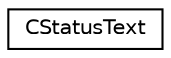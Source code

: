 digraph "Graphical Class Hierarchy"
{
 // INTERACTIVE_SVG=YES
  edge [fontname="Helvetica",fontsize="10",labelfontname="Helvetica",labelfontsize="10"];
  node [fontname="Helvetica",fontsize="10",shape=record];
  rankdir="LR";
  Node1 [label="CStatusText",height=0.2,width=0.4,color="black", fillcolor="white", style="filled",URL="$dc/db4/class_c_status_text.html"];
}
